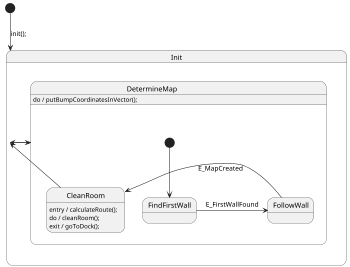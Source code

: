 @startuml
scale 350 width
[*] --> Init : init();

state Init {
  Init -down> DetermineMap
}

state DetermineMap {
DetermineMap: do / putBumpCoordinatesInVector();
  [*] --> FindFirstWall
  FindFirstWall -> FollowWall : E_FirstWallFound
  FollowWall -> CleanRoom : E_MapCreated
  DetermineMap -up> Init
}

state CleanRoom {
CleanRoom: entry / calculateRoute();
CleanRoom: do / cleanRoom();
CleanRoom: exit / goToDock();
CleanRoom -left> Init
}
@enduml